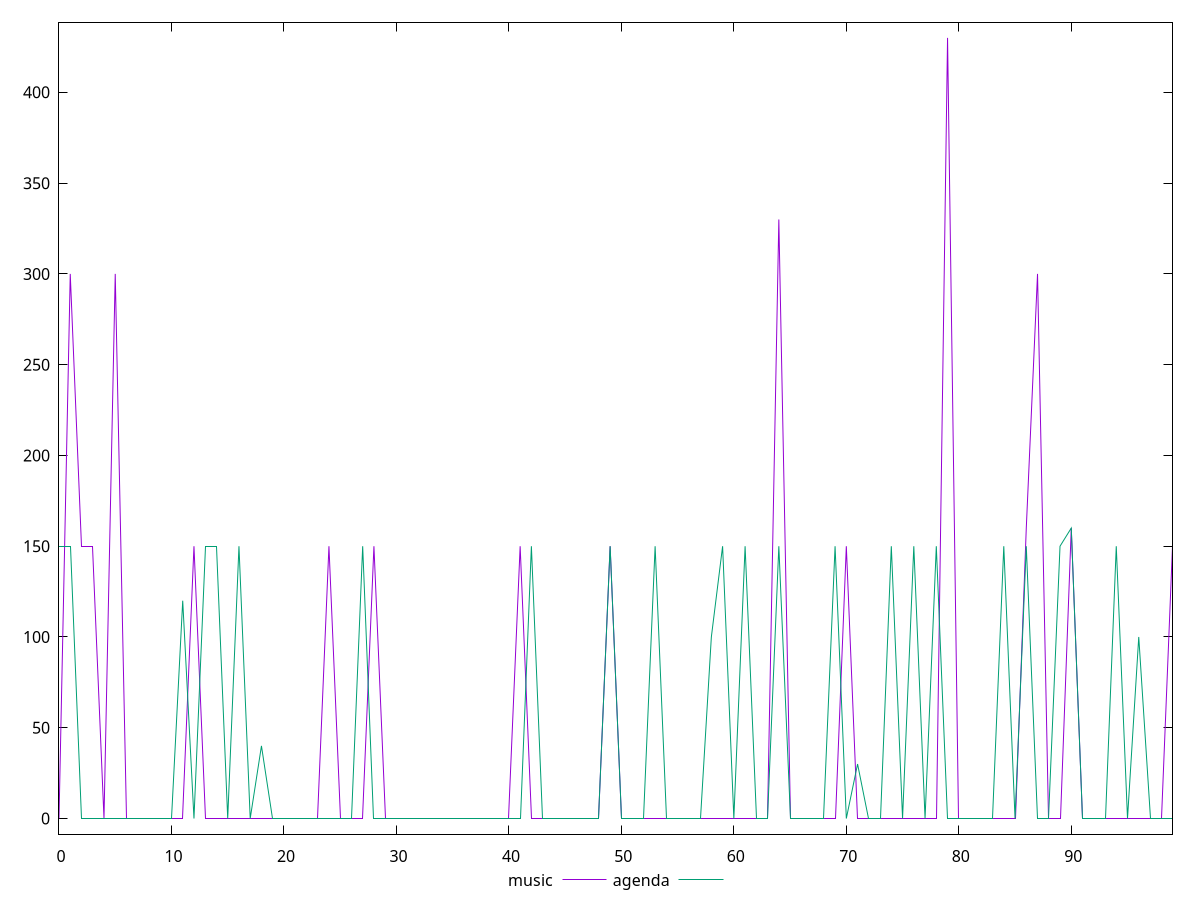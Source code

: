 reset

$music <<EOF
0 0
1 300
2 150
3 150
4 0
5 300
6 0
7 0
8 0
9 0
10 0
11 0
12 150
13 0
14 0
15 0
16 0
17 0
18 0
19 0
20 0
21 0
22 0
23 0
24 150
25 0
26 0
27 0
28 150
29 0
30 0
31 0
32 0
33 0
34 0
35 0
36 0
37 0
38 0
39 0
40 0
41 150
42 0
43 0
44 0
45 0
46 0
47 0
48 0
49 150
50 0
51 0
52 0
53 0
54 0
55 0
56 0
57 0
58 0
59 0
60 0
61 0
62 0
63 0
64 330
65 0
66 0
67 0
68 0
69 0
70 150
71 0
72 0
73 0
74 0
75 0
76 0
77 0
78 0
79 430
80 0
81 0
82 0
83 0
84 0
85 0
86 160
87 300
88 0
89 0
90 160
91 0
92 0
93 0
94 0
95 0
96 0
97 0
98 0
99 150
EOF

$agenda <<EOF
0 150
1 150
2 0
3 0
4 0
5 0
6 0
7 0
8 0
9 0
10 0
11 120
12 0
13 150
14 150
15 0
16 150
17 0
18 40
19 0
20 0
21 0
22 0
23 0
24 0
25 0
26 0
27 150
28 0
29 0
30 0
31 0
32 0
33 0
34 0
35 0
36 0
37 0
38 0
39 0
40 0
41 0
42 150
43 0
44 0
45 0
46 0
47 0
48 0
49 150
50 0
51 0
52 0
53 150
54 0
55 0
56 0
57 0
58 100
59 150
60 0
61 150
62 0
63 0
64 150
65 0
66 0
67 0
68 0
69 150
70 0
71 30
72 0
73 0
74 150
75 0
76 150
77 0
78 150
79 0
80 0
81 0
82 0
83 0
84 150
85 0
86 150
87 0
88 0
89 150
90 160
91 0
92 0
93 0
94 150
95 0
96 100
97 0
98 0
99 0
EOF

set key outside below
set xrange [0:99]
set yrange [-8.6:438.6]
set trange [-8.6:438.6]
set terminal svg size 640, 520 enhanced background rgb 'white'
set output "reports/report_00028_2021-02-24T12-49-42.674Z/unminified-javascript/comparison/line/0_vs_1.svg"

plot $music title "music" with line, \
     $agenda title "agenda" with line

reset
